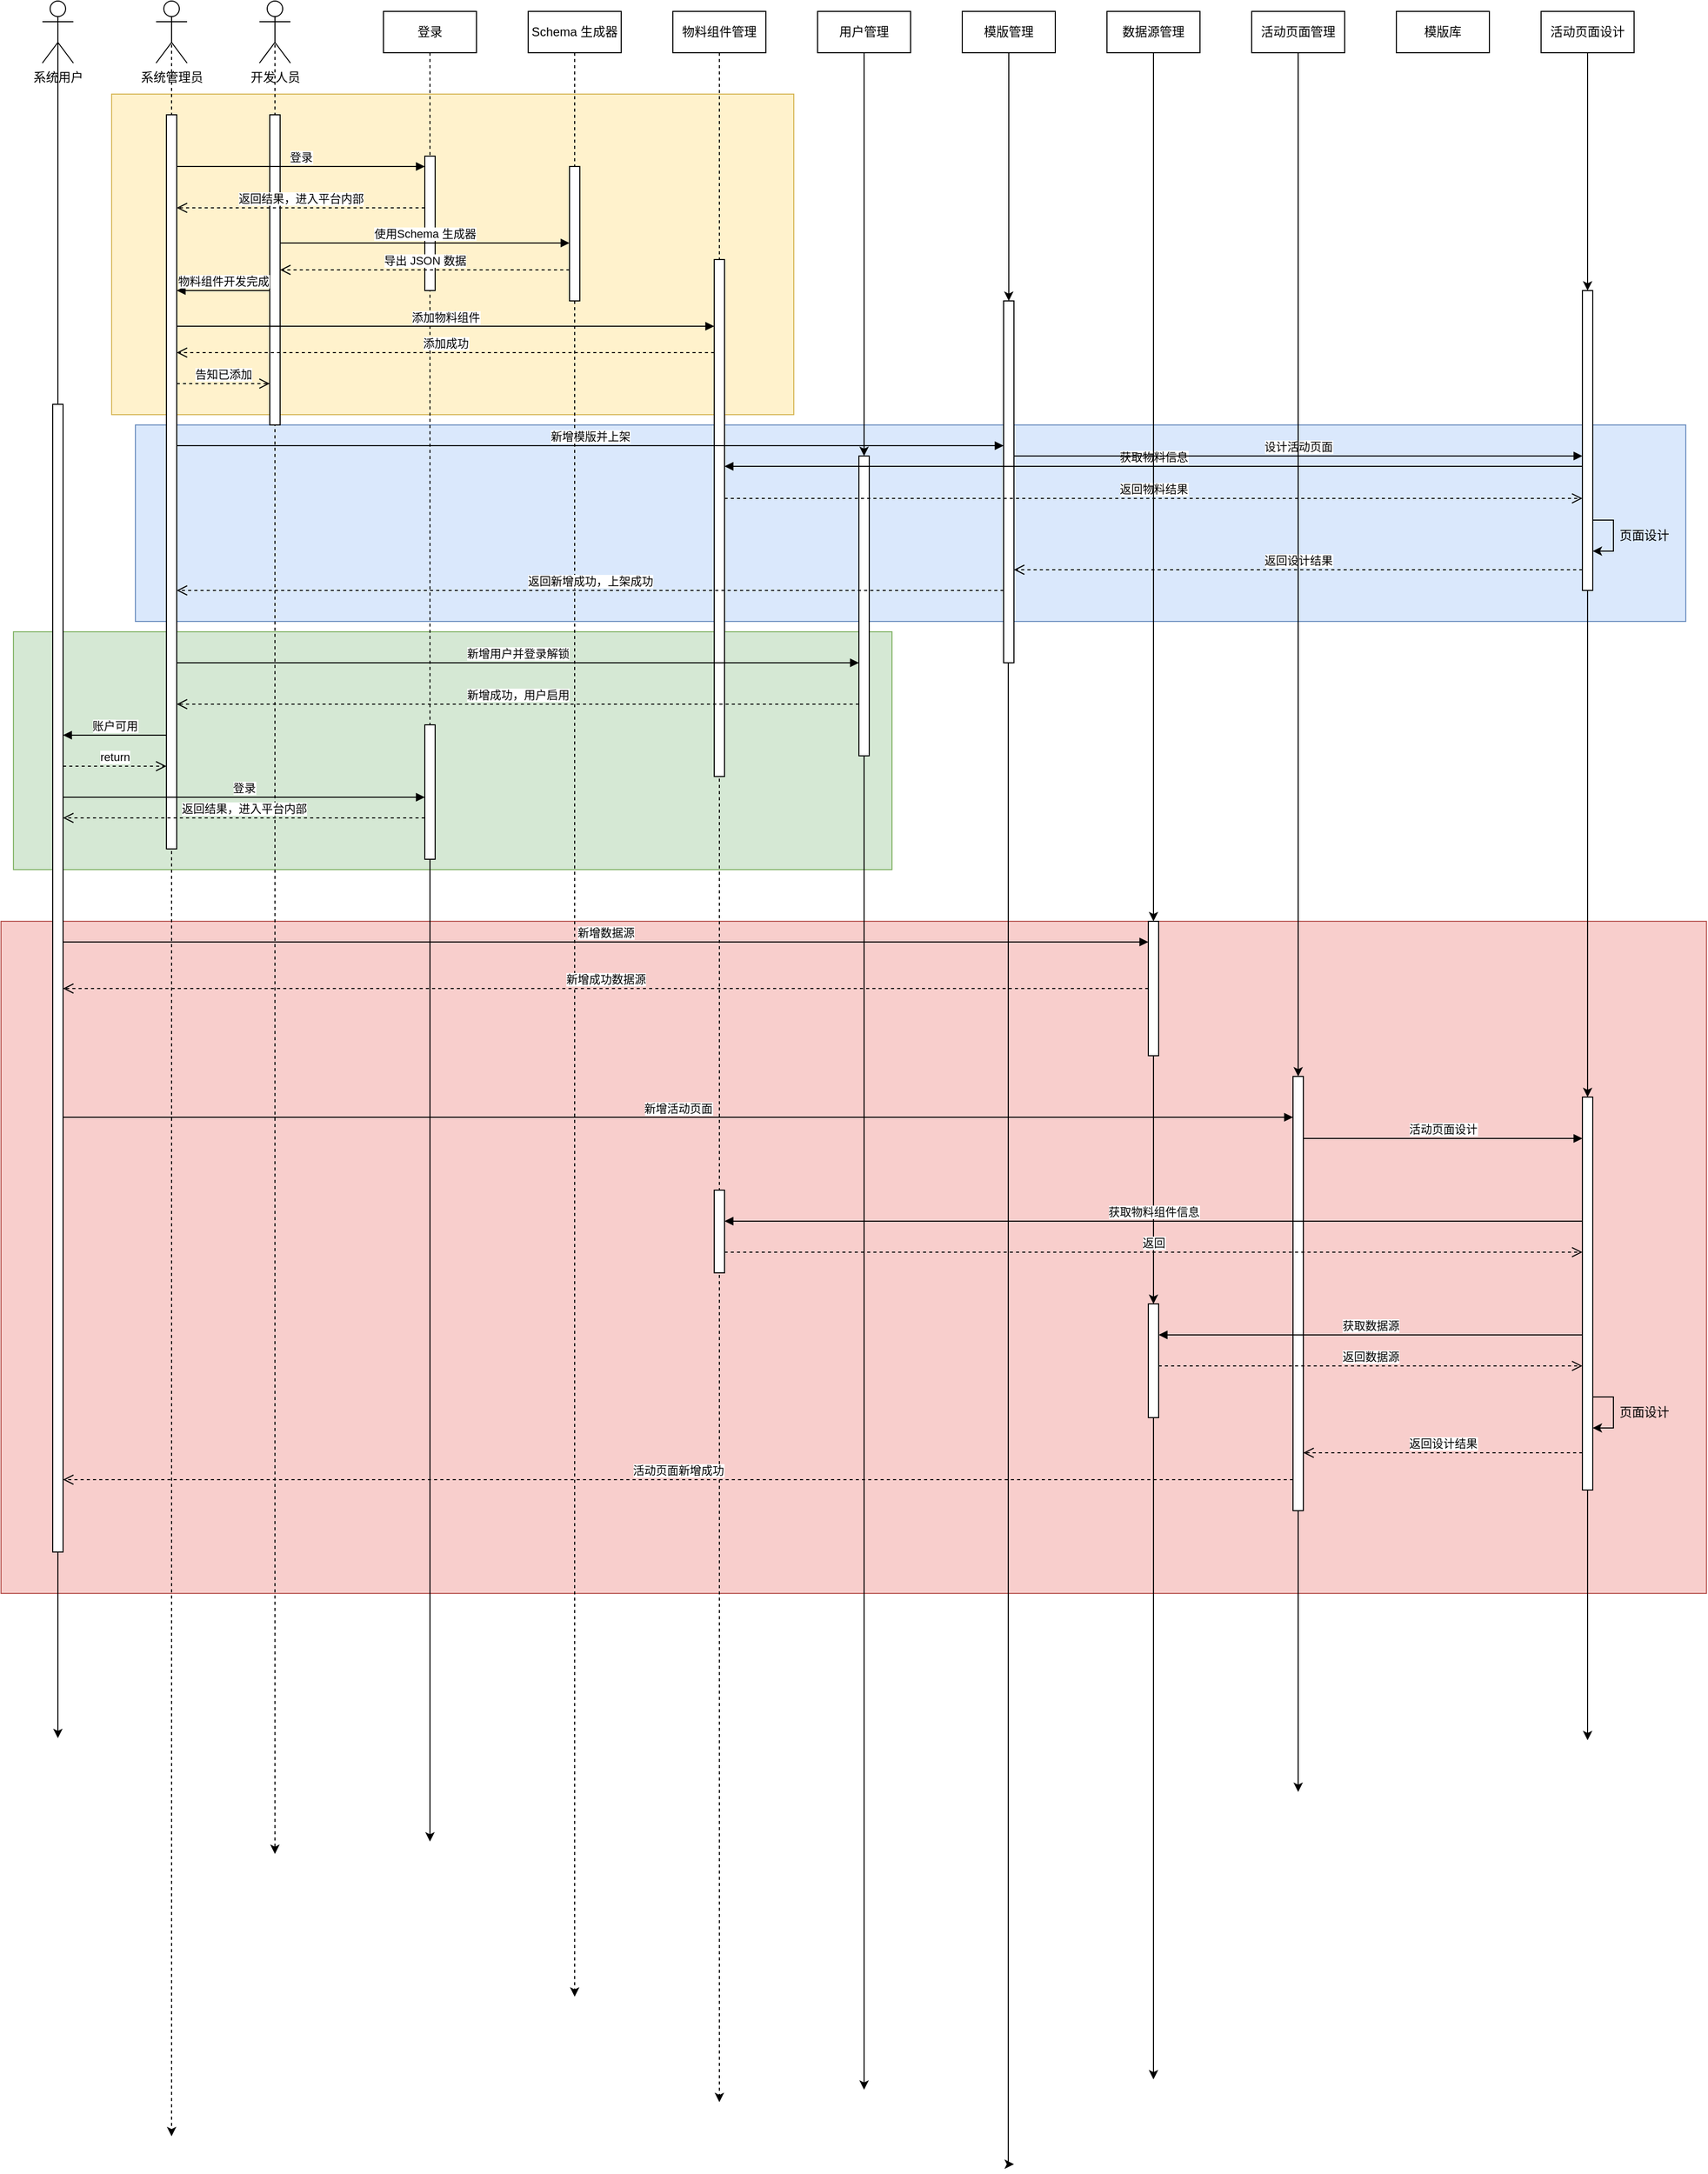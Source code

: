 <mxfile version="24.0.5" type="github">
  <diagram name="第 1 页" id="caf_1REVSn8JRjJEHCf_">
    <mxGraphModel dx="2074" dy="1150" grid="1" gridSize="10" guides="1" tooltips="1" connect="1" arrows="1" fold="1" page="1" pageScale="1" pageWidth="827" pageHeight="1169" math="0" shadow="0">
      <root>
        <mxCell id="0" />
        <mxCell id="1" parent="0" />
        <mxCell id="CDrrQhluDF5SGl6vh9CH-80" value="" style="rounded=0;whiteSpace=wrap;html=1;fillColor=#f8cecc;strokeColor=#b85450;" vertex="1" parent="1">
          <mxGeometry x="60" y="1240" width="1650" height="650" as="geometry" />
        </mxCell>
        <mxCell id="CDrrQhluDF5SGl6vh9CH-58" value="" style="rounded=0;whiteSpace=wrap;html=1;fillColor=#d5e8d4;strokeColor=#82b366;" vertex="1" parent="1">
          <mxGeometry x="72" y="960" width="850" height="230" as="geometry" />
        </mxCell>
        <mxCell id="CDrrQhluDF5SGl6vh9CH-55" value="" style="rounded=0;whiteSpace=wrap;html=1;fillColor=#dae8fc;strokeColor=#6c8ebf;" vertex="1" parent="1">
          <mxGeometry x="190" y="760" width="1500" height="190" as="geometry" />
        </mxCell>
        <mxCell id="CDrrQhluDF5SGl6vh9CH-53" value="" style="rounded=0;whiteSpace=wrap;html=1;fillColor=#fff2cc;strokeColor=#d6b656;" vertex="1" parent="1">
          <mxGeometry x="167" y="440" width="660" height="310" as="geometry" />
        </mxCell>
        <mxCell id="ha9m3MglX8LXZOVHsXi--34" style="edgeStyle=orthogonalEdgeStyle;rounded=0;orthogonalLoop=1;jettySize=auto;html=1;exitX=0.5;exitY=0.5;exitDx=0;exitDy=0;exitPerimeter=0;dashed=1;" parent="1" source="ha9m3MglX8LXZOVHsXi--2" edge="1">
          <mxGeometry relative="1" as="geometry">
            <mxPoint x="225" y="2415" as="targetPoint" />
          </mxGeometry>
        </mxCell>
        <mxCell id="ha9m3MglX8LXZOVHsXi--2" value="系统管理员" style="shape=umlActor;verticalLabelPosition=bottom;verticalAlign=top;html=1;outlineConnect=0;" parent="1" vertex="1">
          <mxGeometry x="210" y="350" width="30" height="60" as="geometry" />
        </mxCell>
        <mxCell id="ha9m3MglX8LXZOVHsXi--36" style="edgeStyle=orthogonalEdgeStyle;rounded=0;orthogonalLoop=1;jettySize=auto;html=1;exitX=0.5;exitY=0.5;exitDx=0;exitDy=0;exitPerimeter=0;dashed=1;" parent="1" source="ha9m3MglX8LXZOVHsXi--4" edge="1">
          <mxGeometry relative="1" as="geometry">
            <mxPoint x="325" y="2142" as="targetPoint" />
          </mxGeometry>
        </mxCell>
        <mxCell id="ha9m3MglX8LXZOVHsXi--4" value="开发人员" style="shape=umlActor;verticalLabelPosition=bottom;verticalAlign=top;html=1;outlineConnect=0;" parent="1" vertex="1">
          <mxGeometry x="310" y="350" width="30" height="60" as="geometry" />
        </mxCell>
        <mxCell id="NpqbZNAZsf2v34RqNU3o-10" style="edgeStyle=orthogonalEdgeStyle;rounded=0;orthogonalLoop=1;jettySize=auto;html=1;exitX=0.5;exitY=1;exitDx=0;exitDy=0;" parent="1" source="NpqbZNAZsf2v34RqNU3o-6" edge="1">
          <mxGeometry relative="1" as="geometry">
            <mxPoint x="475" y="2130" as="targetPoint" />
          </mxGeometry>
        </mxCell>
        <mxCell id="ha9m3MglX8LXZOVHsXi--5" value="登录" style="rounded=0;whiteSpace=wrap;html=1;" parent="1" vertex="1">
          <mxGeometry x="430" y="360" width="90" height="40" as="geometry" />
        </mxCell>
        <mxCell id="ha9m3MglX8LXZOVHsXi--31" style="edgeStyle=orthogonalEdgeStyle;rounded=0;orthogonalLoop=1;jettySize=auto;html=1;exitX=0.5;exitY=0.5;exitDx=0;exitDy=0;exitPerimeter=0;" parent="1" source="ha9m3MglX8LXZOVHsXi--6" edge="1">
          <mxGeometry relative="1" as="geometry">
            <mxPoint x="115" y="2030" as="targetPoint" />
          </mxGeometry>
        </mxCell>
        <mxCell id="ha9m3MglX8LXZOVHsXi--6" value="系统用户" style="shape=umlActor;verticalLabelPosition=bottom;verticalAlign=top;html=1;outlineConnect=0;" parent="1" vertex="1">
          <mxGeometry x="100" y="350" width="30" height="60" as="geometry" />
        </mxCell>
        <mxCell id="CDrrQhluDF5SGl6vh9CH-6" style="edgeStyle=orthogonalEdgeStyle;rounded=0;orthogonalLoop=1;jettySize=auto;html=1;exitX=0.5;exitY=1;exitDx=0;exitDy=0;dashed=1;" edge="1" parent="1" source="ha9m3MglX8LXZOVHsXi--7">
          <mxGeometry relative="1" as="geometry">
            <mxPoint x="615" y="2280" as="targetPoint" />
          </mxGeometry>
        </mxCell>
        <mxCell id="ha9m3MglX8LXZOVHsXi--7" value="Schema 生成器" style="rounded=0;whiteSpace=wrap;html=1;" parent="1" vertex="1">
          <mxGeometry x="570" y="360" width="90" height="40" as="geometry" />
        </mxCell>
        <mxCell id="CDrrQhluDF5SGl6vh9CH-10" style="edgeStyle=orthogonalEdgeStyle;rounded=0;orthogonalLoop=1;jettySize=auto;html=1;exitX=0.5;exitY=1;exitDx=0;exitDy=0;dashed=1;" edge="1" parent="1" source="ha9m3MglX8LXZOVHsXi--8">
          <mxGeometry relative="1" as="geometry">
            <mxPoint x="755" y="2382" as="targetPoint" />
          </mxGeometry>
        </mxCell>
        <mxCell id="ha9m3MglX8LXZOVHsXi--8" value="物料组件管理" style="rounded=0;whiteSpace=wrap;html=1;" parent="1" vertex="1">
          <mxGeometry x="710" y="360" width="90" height="40" as="geometry" />
        </mxCell>
        <mxCell id="CDrrQhluDF5SGl6vh9CH-29" style="edgeStyle=orthogonalEdgeStyle;rounded=0;orthogonalLoop=1;jettySize=auto;html=1;exitX=0.5;exitY=1;exitDx=0;exitDy=0;" edge="1" parent="1" source="CDrrQhluDF5SGl6vh9CH-28">
          <mxGeometry relative="1" as="geometry">
            <mxPoint x="895" y="2370" as="targetPoint" />
          </mxGeometry>
        </mxCell>
        <mxCell id="ha9m3MglX8LXZOVHsXi--9" value="用户管理" style="rounded=0;whiteSpace=wrap;html=1;" parent="1" vertex="1">
          <mxGeometry x="850" y="360" width="90" height="40" as="geometry" />
        </mxCell>
        <mxCell id="ha9m3MglX8LXZOVHsXi--10" value="模版管理" style="rounded=0;whiteSpace=wrap;html=1;" parent="1" vertex="1">
          <mxGeometry x="990" y="360" width="90" height="40" as="geometry" />
        </mxCell>
        <mxCell id="CDrrQhluDF5SGl6vh9CH-46" style="edgeStyle=orthogonalEdgeStyle;rounded=0;orthogonalLoop=1;jettySize=auto;html=1;exitX=0.5;exitY=1;exitDx=0;exitDy=0;" edge="1" parent="1" source="CDrrQhluDF5SGl6vh9CH-70">
          <mxGeometry relative="1" as="geometry">
            <mxPoint x="1175" y="2360" as="targetPoint" />
          </mxGeometry>
        </mxCell>
        <mxCell id="ha9m3MglX8LXZOVHsXi--11" value="数据源管理" style="rounded=0;whiteSpace=wrap;html=1;" parent="1" vertex="1">
          <mxGeometry x="1130" y="360" width="90" height="40" as="geometry" />
        </mxCell>
        <mxCell id="CDrrQhluDF5SGl6vh9CH-63" style="edgeStyle=orthogonalEdgeStyle;rounded=0;orthogonalLoop=1;jettySize=auto;html=1;exitX=0.5;exitY=1;exitDx=0;exitDy=0;" edge="1" parent="1" source="CDrrQhluDF5SGl6vh9CH-62">
          <mxGeometry relative="1" as="geometry">
            <mxPoint x="1315" y="2082" as="targetPoint" />
          </mxGeometry>
        </mxCell>
        <mxCell id="ha9m3MglX8LXZOVHsXi--12" value="活动页面管理" style="rounded=0;whiteSpace=wrap;html=1;" parent="1" vertex="1">
          <mxGeometry x="1270" y="360" width="90" height="40" as="geometry" />
        </mxCell>
        <mxCell id="ha9m3MglX8LXZOVHsXi--13" value="模版库" style="rounded=0;whiteSpace=wrap;html=1;" parent="1" vertex="1">
          <mxGeometry x="1410" y="360" width="90" height="40" as="geometry" />
        </mxCell>
        <mxCell id="CDrrQhluDF5SGl6vh9CH-19" style="edgeStyle=orthogonalEdgeStyle;rounded=0;orthogonalLoop=1;jettySize=auto;html=1;exitX=0.5;exitY=1;exitDx=0;exitDy=0;" edge="1" parent="1" source="CDrrQhluDF5SGl6vh9CH-66">
          <mxGeometry relative="1" as="geometry">
            <mxPoint x="1595" y="2032" as="targetPoint" />
          </mxGeometry>
        </mxCell>
        <mxCell id="ha9m3MglX8LXZOVHsXi--14" value="活动页面设计" style="rounded=0;whiteSpace=wrap;html=1;" parent="1" vertex="1">
          <mxGeometry x="1550" y="360" width="90" height="40" as="geometry" />
        </mxCell>
        <mxCell id="ha9m3MglX8LXZOVHsXi--28" value="" style="html=1;points=[[0,0,0,0,5],[0,1,0,0,-5],[1,0,0,0,5],[1,1,0,0,-5]];perimeter=orthogonalPerimeter;outlineConnect=0;targetShapes=umlLifeline;portConstraint=eastwest;newEdgeStyle={&quot;curved&quot;:0,&quot;rounded&quot;:0};" parent="1" vertex="1">
          <mxGeometry x="110" y="740" width="10" height="1110" as="geometry" />
        </mxCell>
        <mxCell id="ha9m3MglX8LXZOVHsXi--32" value="" style="html=1;points=[[0,0,0,0,5],[0,1,0,0,-5],[1,0,0,0,5],[1,1,0,0,-5]];perimeter=orthogonalPerimeter;outlineConnect=0;targetShapes=umlLifeline;portConstraint=eastwest;newEdgeStyle={&quot;curved&quot;:0,&quot;rounded&quot;:0};" parent="1" vertex="1">
          <mxGeometry x="220" y="460" width="10" height="710" as="geometry" />
        </mxCell>
        <mxCell id="ha9m3MglX8LXZOVHsXi--35" value="" style="html=1;points=[[0,0,0,0,5],[0,1,0,0,-5],[1,0,0,0,5],[1,1,0,0,-5]];perimeter=orthogonalPerimeter;outlineConnect=0;targetShapes=umlLifeline;portConstraint=eastwest;newEdgeStyle={&quot;curved&quot;:0,&quot;rounded&quot;:0};" parent="1" vertex="1">
          <mxGeometry x="320" y="460" width="10" height="300" as="geometry" />
        </mxCell>
        <mxCell id="NpqbZNAZsf2v34RqNU3o-8" value="登录" style="html=1;verticalAlign=bottom;endArrow=block;curved=0;rounded=0;" parent="1" edge="1">
          <mxGeometry width="80" relative="1" as="geometry">
            <mxPoint x="230" y="510" as="sourcePoint" />
            <mxPoint x="470" y="510" as="targetPoint" />
          </mxGeometry>
        </mxCell>
        <mxCell id="NpqbZNAZsf2v34RqNU3o-9" value="返回结果，进入平台内部" style="html=1;verticalAlign=bottom;endArrow=open;dashed=1;endSize=8;curved=0;rounded=0;" parent="1" source="NpqbZNAZsf2v34RqNU3o-2" edge="1">
          <mxGeometry relative="1" as="geometry">
            <mxPoint x="310" y="550" as="sourcePoint" />
            <mxPoint x="230" y="550" as="targetPoint" />
          </mxGeometry>
        </mxCell>
        <mxCell id="NpqbZNAZsf2v34RqNU3o-11" value="" style="edgeStyle=orthogonalEdgeStyle;rounded=0;orthogonalLoop=1;jettySize=auto;html=1;exitX=0.5;exitY=1;exitDx=0;exitDy=0;endArrow=none;endFill=0;dashed=1;" parent="1" source="ha9m3MglX8LXZOVHsXi--5" target="NpqbZNAZsf2v34RqNU3o-6" edge="1">
          <mxGeometry relative="1" as="geometry">
            <mxPoint x="475" y="1492" as="targetPoint" />
            <mxPoint x="475" y="400" as="sourcePoint" />
            <Array as="points">
              <mxPoint x="475" y="870" />
              <mxPoint x="475" y="870" />
            </Array>
          </mxGeometry>
        </mxCell>
        <mxCell id="NpqbZNAZsf2v34RqNU3o-2" value="" style="html=1;points=[[0,0,0,0,5],[0,1,0,0,-5],[1,0,0,0,5],[1,1,0,0,-5]];perimeter=orthogonalPerimeter;outlineConnect=0;targetShapes=umlLifeline;portConstraint=eastwest;newEdgeStyle={&quot;curved&quot;:0,&quot;rounded&quot;:0};" parent="1" vertex="1">
          <mxGeometry x="470" y="500" width="10" height="130" as="geometry" />
        </mxCell>
        <mxCell id="NpqbZNAZsf2v34RqNU3o-6" value="" style="html=1;points=[[0,0,0,0,5],[0,1,0,0,-5],[1,0,0,0,5],[1,1,0,0,-5]];perimeter=orthogonalPerimeter;outlineConnect=0;targetShapes=umlLifeline;portConstraint=eastwest;newEdgeStyle={&quot;curved&quot;:0,&quot;rounded&quot;:0};" parent="1" vertex="1">
          <mxGeometry x="470" y="1050" width="10" height="130" as="geometry" />
        </mxCell>
        <mxCell id="NpqbZNAZsf2v34RqNU3o-12" value="" style="html=1;points=[[0,0,0,0,5],[0,1,0,0,-5],[1,0,0,0,5],[1,1,0,0,-5]];perimeter=orthogonalPerimeter;outlineConnect=0;targetShapes=umlLifeline;portConstraint=eastwest;newEdgeStyle={&quot;curved&quot;:0,&quot;rounded&quot;:0};" parent="1" vertex="1">
          <mxGeometry x="610" y="510" width="10" height="130" as="geometry" />
        </mxCell>
        <mxCell id="CDrrQhluDF5SGl6vh9CH-1" value="使用Schema 生成器" style="html=1;verticalAlign=bottom;endArrow=block;curved=0;rounded=0;" edge="1" parent="1">
          <mxGeometry width="80" relative="1" as="geometry">
            <mxPoint x="330" y="584" as="sourcePoint" />
            <mxPoint x="610" y="584" as="targetPoint" />
          </mxGeometry>
        </mxCell>
        <mxCell id="CDrrQhluDF5SGl6vh9CH-2" value="导出 JSON 数据" style="html=1;verticalAlign=bottom;endArrow=open;dashed=1;endSize=8;curved=0;rounded=0;" edge="1" parent="1">
          <mxGeometry relative="1" as="geometry">
            <mxPoint x="610" y="610" as="sourcePoint" />
            <mxPoint x="330" y="610" as="targetPoint" />
          </mxGeometry>
        </mxCell>
        <mxCell id="CDrrQhluDF5SGl6vh9CH-7" value="" style="html=1;points=[[0,0,0,0,5],[0,1,0,0,-5],[1,0,0,0,5],[1,1,0,0,-5]];perimeter=orthogonalPerimeter;outlineConnect=0;targetShapes=umlLifeline;portConstraint=eastwest;newEdgeStyle={&quot;curved&quot;:0,&quot;rounded&quot;:0};" vertex="1" parent="1">
          <mxGeometry x="750" y="600" width="10" height="500" as="geometry" />
        </mxCell>
        <mxCell id="CDrrQhluDF5SGl6vh9CH-8" value="物料组件开发完成" style="html=1;verticalAlign=bottom;endArrow=block;curved=0;rounded=0;" edge="1" parent="1">
          <mxGeometry width="80" relative="1" as="geometry">
            <mxPoint x="320" y="630" as="sourcePoint" />
            <mxPoint x="230" y="630" as="targetPoint" />
          </mxGeometry>
        </mxCell>
        <mxCell id="CDrrQhluDF5SGl6vh9CH-9" value="添加物料组件" style="html=1;verticalAlign=bottom;endArrow=block;curved=0;rounded=0;" edge="1" parent="1" target="CDrrQhluDF5SGl6vh9CH-7">
          <mxGeometry width="80" relative="1" as="geometry">
            <mxPoint x="230" y="664.5" as="sourcePoint" />
            <mxPoint x="310" y="664.5" as="targetPoint" />
            <mxPoint as="offset" />
          </mxGeometry>
        </mxCell>
        <mxCell id="CDrrQhluDF5SGl6vh9CH-11" value="添加成功" style="html=1;verticalAlign=bottom;endArrow=open;dashed=1;endSize=8;curved=0;rounded=0;exitX=0;exitY=1;exitDx=0;exitDy=-5;exitPerimeter=0;" edge="1" parent="1">
          <mxGeometry relative="1" as="geometry">
            <mxPoint x="750" y="690" as="sourcePoint" />
            <mxPoint x="230" y="690" as="targetPoint" />
            <mxPoint as="offset" />
          </mxGeometry>
        </mxCell>
        <mxCell id="CDrrQhluDF5SGl6vh9CH-13" value="告知已添加" style="html=1;verticalAlign=bottom;endArrow=open;dashed=1;endSize=8;curved=0;rounded=0;" edge="1" parent="1" target="ha9m3MglX8LXZOVHsXi--35">
          <mxGeometry relative="1" as="geometry">
            <mxPoint x="230" y="720" as="sourcePoint" />
            <mxPoint x="310" y="720" as="targetPoint" />
            <mxPoint as="offset" />
          </mxGeometry>
        </mxCell>
        <mxCell id="CDrrQhluDF5SGl6vh9CH-22" value="" style="edgeStyle=orthogonalEdgeStyle;rounded=0;orthogonalLoop=1;jettySize=auto;html=1;exitX=0.5;exitY=1;exitDx=0;exitDy=0;" edge="1" parent="1" source="ha9m3MglX8LXZOVHsXi--14" target="CDrrQhluDF5SGl6vh9CH-21">
          <mxGeometry relative="1" as="geometry">
            <mxPoint x="1595" y="1270" as="targetPoint" />
            <mxPoint x="1595" y="400" as="sourcePoint" />
            <Array as="points">
              <mxPoint x="1595" y="650" />
              <mxPoint x="1595" y="650" />
            </Array>
          </mxGeometry>
        </mxCell>
        <mxCell id="CDrrQhluDF5SGl6vh9CH-21" value="" style="html=1;points=[[0,0,0,0,5],[0,1,0,0,-5],[1,0,0,0,5],[1,1,0,0,-5]];perimeter=orthogonalPerimeter;outlineConnect=0;targetShapes=umlLifeline;portConstraint=eastwest;newEdgeStyle={&quot;curved&quot;:0,&quot;rounded&quot;:0};" vertex="1" parent="1">
          <mxGeometry x="1590" y="630" width="10" height="290" as="geometry" />
        </mxCell>
        <mxCell id="CDrrQhluDF5SGl6vh9CH-30" value="" style="edgeStyle=orthogonalEdgeStyle;rounded=0;orthogonalLoop=1;jettySize=auto;html=1;exitX=0.5;exitY=1;exitDx=0;exitDy=0;" edge="1" parent="1" source="ha9m3MglX8LXZOVHsXi--9" target="CDrrQhluDF5SGl6vh9CH-28">
          <mxGeometry relative="1" as="geometry">
            <mxPoint x="895" y="1691" as="targetPoint" />
            <mxPoint x="895" y="400" as="sourcePoint" />
            <Array as="points">
              <mxPoint x="895" y="740" />
              <mxPoint x="895" y="740" />
            </Array>
          </mxGeometry>
        </mxCell>
        <mxCell id="CDrrQhluDF5SGl6vh9CH-28" value="" style="html=1;points=[[0,0,0,0,5],[0,1,0,0,-5],[1,0,0,0,5],[1,1,0,0,-5]];perimeter=orthogonalPerimeter;outlineConnect=0;targetShapes=umlLifeline;portConstraint=eastwest;newEdgeStyle={&quot;curved&quot;:0,&quot;rounded&quot;:0};" vertex="1" parent="1">
          <mxGeometry x="890" y="790" width="10" height="290" as="geometry" />
        </mxCell>
        <mxCell id="CDrrQhluDF5SGl6vh9CH-31" value="新增用户并登录解锁" style="html=1;verticalAlign=bottom;endArrow=block;curved=0;rounded=0;" edge="1" parent="1">
          <mxGeometry width="80" relative="1" as="geometry">
            <mxPoint x="230" y="990" as="sourcePoint" />
            <mxPoint x="890" y="990" as="targetPoint" />
            <mxPoint as="offset" />
          </mxGeometry>
        </mxCell>
        <mxCell id="CDrrQhluDF5SGl6vh9CH-32" value="新增成功，用户启用" style="html=1;verticalAlign=bottom;endArrow=open;dashed=1;endSize=8;curved=0;rounded=0;" edge="1" parent="1">
          <mxGeometry relative="1" as="geometry">
            <mxPoint x="890" y="1030" as="sourcePoint" />
            <mxPoint x="230" y="1030" as="targetPoint" />
            <Array as="points">
              <mxPoint x="690" y="1030" />
            </Array>
            <mxPoint as="offset" />
          </mxGeometry>
        </mxCell>
        <mxCell id="CDrrQhluDF5SGl6vh9CH-33" value="账户可用" style="html=1;verticalAlign=bottom;endArrow=block;curved=0;rounded=0;" edge="1" parent="1">
          <mxGeometry width="80" relative="1" as="geometry">
            <mxPoint x="220" y="1060" as="sourcePoint" />
            <mxPoint x="120" y="1060" as="targetPoint" />
          </mxGeometry>
        </mxCell>
        <mxCell id="CDrrQhluDF5SGl6vh9CH-34" value="return" style="html=1;verticalAlign=bottom;endArrow=open;dashed=1;endSize=8;curved=0;rounded=0;" edge="1" parent="1">
          <mxGeometry relative="1" as="geometry">
            <mxPoint x="120" y="1090" as="sourcePoint" />
            <mxPoint x="220" y="1090" as="targetPoint" />
          </mxGeometry>
        </mxCell>
        <mxCell id="CDrrQhluDF5SGl6vh9CH-35" value="登录" style="html=1;verticalAlign=bottom;endArrow=block;curved=0;rounded=0;" edge="1" parent="1">
          <mxGeometry width="80" relative="1" as="geometry">
            <mxPoint x="120" y="1120" as="sourcePoint" />
            <mxPoint x="470" y="1120" as="targetPoint" />
          </mxGeometry>
        </mxCell>
        <mxCell id="CDrrQhluDF5SGl6vh9CH-36" value="返回结果，进入平台内部" style="html=1;verticalAlign=bottom;endArrow=open;dashed=1;endSize=8;curved=0;rounded=0;" edge="1" parent="1">
          <mxGeometry relative="1" as="geometry">
            <mxPoint x="470" y="1140" as="sourcePoint" />
            <mxPoint x="120" y="1140" as="targetPoint" />
          </mxGeometry>
        </mxCell>
        <mxCell id="CDrrQhluDF5SGl6vh9CH-38" value="" style="edgeStyle=orthogonalEdgeStyle;rounded=0;orthogonalLoop=1;jettySize=auto;html=1;exitX=0.5;exitY=1;exitDx=0;exitDy=0;" edge="1" parent="1" source="ha9m3MglX8LXZOVHsXi--10" target="CDrrQhluDF5SGl6vh9CH-15">
          <mxGeometry relative="1" as="geometry">
            <mxPoint x="1035" y="1230" as="targetPoint" />
            <mxPoint x="1035" y="400" as="sourcePoint" />
            <Array as="points">
              <mxPoint x="1035" y="620" />
              <mxPoint x="1035" y="620" />
            </Array>
          </mxGeometry>
        </mxCell>
        <mxCell id="CDrrQhluDF5SGl6vh9CH-57" style="edgeStyle=orthogonalEdgeStyle;rounded=0;orthogonalLoop=1;jettySize=auto;html=1;curved=0;exitX=1;exitY=1;exitDx=0;exitDy=-5;exitPerimeter=0;" edge="1" parent="1">
          <mxGeometry relative="1" as="geometry">
            <mxPoint x="1040" y="2442" as="targetPoint" />
            <mxPoint x="1034.5" y="990" as="sourcePoint" />
            <Array as="points">
              <mxPoint x="1034.5" y="1055" />
              <mxPoint x="1034.5" y="1055" />
            </Array>
          </mxGeometry>
        </mxCell>
        <mxCell id="CDrrQhluDF5SGl6vh9CH-15" value="" style="html=1;points=[[0,0,0,0,5],[0,1,0,0,-5],[1,0,0,0,5],[1,1,0,0,-5]];perimeter=orthogonalPerimeter;outlineConnect=0;targetShapes=umlLifeline;portConstraint=eastwest;newEdgeStyle={&quot;curved&quot;:0,&quot;rounded&quot;:0};" vertex="1" parent="1">
          <mxGeometry x="1030" y="640" width="10" height="350" as="geometry" />
        </mxCell>
        <mxCell id="CDrrQhluDF5SGl6vh9CH-39" value="新增模版并上架" style="html=1;verticalAlign=bottom;endArrow=block;curved=0;rounded=0;" edge="1" parent="1">
          <mxGeometry width="80" relative="1" as="geometry">
            <mxPoint x="230" y="780" as="sourcePoint" />
            <mxPoint x="1030" y="780" as="targetPoint" />
          </mxGeometry>
        </mxCell>
        <mxCell id="CDrrQhluDF5SGl6vh9CH-40" value="获取物料信息" style="html=1;verticalAlign=bottom;endArrow=block;curved=0;rounded=0;" edge="1" parent="1">
          <mxGeometry width="80" relative="1" as="geometry">
            <mxPoint x="1590" y="800" as="sourcePoint" />
            <mxPoint x="760" y="800" as="targetPoint" />
            <mxPoint as="offset" />
          </mxGeometry>
        </mxCell>
        <mxCell id="CDrrQhluDF5SGl6vh9CH-41" value="返回物料结果" style="html=1;verticalAlign=bottom;endArrow=open;dashed=1;endSize=8;curved=0;rounded=0;" edge="1" parent="1">
          <mxGeometry relative="1" as="geometry">
            <mxPoint x="760" y="831" as="sourcePoint" />
            <mxPoint x="1590" y="831" as="targetPoint" />
            <mxPoint as="offset" />
          </mxGeometry>
        </mxCell>
        <mxCell id="CDrrQhluDF5SGl6vh9CH-42" value="设计活动页面" style="html=1;verticalAlign=bottom;endArrow=block;curved=0;rounded=0;" edge="1" parent="1">
          <mxGeometry width="80" relative="1" as="geometry">
            <mxPoint x="1040" y="790" as="sourcePoint" />
            <mxPoint x="1590" y="790" as="targetPoint" />
            <mxPoint as="offset" />
          </mxGeometry>
        </mxCell>
        <mxCell id="CDrrQhluDF5SGl6vh9CH-43" value="返回设计结果" style="html=1;verticalAlign=bottom;endArrow=open;dashed=1;endSize=8;curved=0;rounded=0;" edge="1" parent="1">
          <mxGeometry relative="1" as="geometry">
            <mxPoint x="1590" y="900" as="sourcePoint" />
            <mxPoint x="1040" y="900" as="targetPoint" />
            <mxPoint as="offset" />
          </mxGeometry>
        </mxCell>
        <mxCell id="CDrrQhluDF5SGl6vh9CH-44" value="返回新增成功，上架成功" style="html=1;verticalAlign=bottom;endArrow=open;dashed=1;endSize=8;curved=0;rounded=0;" edge="1" parent="1">
          <mxGeometry relative="1" as="geometry">
            <mxPoint x="1030" y="920" as="sourcePoint" />
            <mxPoint x="230" y="920" as="targetPoint" />
          </mxGeometry>
        </mxCell>
        <mxCell id="CDrrQhluDF5SGl6vh9CH-47" value="" style="edgeStyle=orthogonalEdgeStyle;rounded=0;orthogonalLoop=1;jettySize=auto;html=1;exitX=0.5;exitY=1;exitDx=0;exitDy=0;" edge="1" parent="1" source="ha9m3MglX8LXZOVHsXi--11" target="CDrrQhluDF5SGl6vh9CH-37">
          <mxGeometry relative="1" as="geometry">
            <mxPoint x="1175" y="1562" as="targetPoint" />
            <mxPoint x="1175" y="400" as="sourcePoint" />
            <Array as="points">
              <mxPoint x="1175" y="950" />
              <mxPoint x="1175" y="950" />
            </Array>
          </mxGeometry>
        </mxCell>
        <mxCell id="CDrrQhluDF5SGl6vh9CH-37" value="" style="html=1;points=[[0,0,0,0,5],[0,1,0,0,-5],[1,0,0,0,5],[1,1,0,0,-5]];perimeter=orthogonalPerimeter;outlineConnect=0;targetShapes=umlLifeline;portConstraint=eastwest;newEdgeStyle={&quot;curved&quot;:0,&quot;rounded&quot;:0};" vertex="1" parent="1">
          <mxGeometry x="1170" y="1240" width="10" height="130" as="geometry" />
        </mxCell>
        <mxCell id="CDrrQhluDF5SGl6vh9CH-50" value="" style="endArrow=classic;html=1;rounded=0;" edge="1" parent="1">
          <mxGeometry width="50" height="50" relative="1" as="geometry">
            <mxPoint x="1600" y="852" as="sourcePoint" />
            <mxPoint x="1600" y="882" as="targetPoint" />
            <Array as="points">
              <mxPoint x="1620" y="852" />
              <mxPoint x="1620" y="882" />
            </Array>
          </mxGeometry>
        </mxCell>
        <mxCell id="CDrrQhluDF5SGl6vh9CH-51" value="页面设计" style="text;html=1;align=center;verticalAlign=middle;whiteSpace=wrap;rounded=0;" vertex="1" parent="1">
          <mxGeometry x="1620" y="852" width="60" height="30" as="geometry" />
        </mxCell>
        <mxCell id="CDrrQhluDF5SGl6vh9CH-60" value="新增数据源" style="html=1;verticalAlign=bottom;endArrow=block;curved=0;rounded=0;" edge="1" parent="1">
          <mxGeometry width="80" relative="1" as="geometry">
            <mxPoint x="120" y="1260" as="sourcePoint" />
            <mxPoint x="1170" y="1260" as="targetPoint" />
          </mxGeometry>
        </mxCell>
        <mxCell id="CDrrQhluDF5SGl6vh9CH-61" value="新增成功数据源" style="html=1;verticalAlign=bottom;endArrow=open;dashed=1;endSize=8;curved=0;rounded=0;" edge="1" parent="1" source="CDrrQhluDF5SGl6vh9CH-37" target="ha9m3MglX8LXZOVHsXi--28">
          <mxGeometry relative="1" as="geometry">
            <mxPoint x="890" y="1320" as="sourcePoint" />
            <mxPoint x="810" y="1320" as="targetPoint" />
            <mxPoint as="offset" />
          </mxGeometry>
        </mxCell>
        <mxCell id="CDrrQhluDF5SGl6vh9CH-64" value="" style="edgeStyle=orthogonalEdgeStyle;rounded=0;orthogonalLoop=1;jettySize=auto;html=1;exitX=0.5;exitY=1;exitDx=0;exitDy=0;" edge="1" parent="1" source="ha9m3MglX8LXZOVHsXi--12" target="CDrrQhluDF5SGl6vh9CH-62">
          <mxGeometry relative="1" as="geometry">
            <mxPoint x="1315" y="2082" as="targetPoint" />
            <mxPoint x="1315" y="400" as="sourcePoint" />
            <Array as="points">
              <mxPoint x="1315" y="1160" />
              <mxPoint x="1315" y="1160" />
            </Array>
          </mxGeometry>
        </mxCell>
        <mxCell id="CDrrQhluDF5SGl6vh9CH-62" value="" style="html=1;points=[[0,0,0,0,5],[0,1,0,0,-5],[1,0,0,0,5],[1,1,0,0,-5]];perimeter=orthogonalPerimeter;outlineConnect=0;targetShapes=umlLifeline;portConstraint=eastwest;newEdgeStyle={&quot;curved&quot;:0,&quot;rounded&quot;:0};" vertex="1" parent="1">
          <mxGeometry x="1310" y="1390" width="10" height="420" as="geometry" />
        </mxCell>
        <mxCell id="CDrrQhluDF5SGl6vh9CH-65" value="新增活动页面" style="html=1;verticalAlign=bottom;endArrow=block;curved=0;rounded=0;" edge="1" parent="1" target="CDrrQhluDF5SGl6vh9CH-62">
          <mxGeometry width="80" relative="1" as="geometry">
            <mxPoint x="120" y="1429.5" as="sourcePoint" />
            <mxPoint x="910" y="1429.5" as="targetPoint" />
            <mxPoint as="offset" />
          </mxGeometry>
        </mxCell>
        <mxCell id="CDrrQhluDF5SGl6vh9CH-67" value="" style="edgeStyle=orthogonalEdgeStyle;rounded=0;orthogonalLoop=1;jettySize=auto;html=1;exitX=0.5;exitY=1;exitDx=0;exitDy=0;" edge="1" parent="1" source="CDrrQhluDF5SGl6vh9CH-21" target="CDrrQhluDF5SGl6vh9CH-66">
          <mxGeometry relative="1" as="geometry">
            <mxPoint x="1595" y="2032" as="targetPoint" />
            <mxPoint x="1595" y="920" as="sourcePoint" />
            <Array as="points">
              <mxPoint x="1595" y="1370" />
              <mxPoint x="1595" y="1370" />
            </Array>
          </mxGeometry>
        </mxCell>
        <mxCell id="CDrrQhluDF5SGl6vh9CH-66" value="" style="html=1;points=[[0,0,0,0,5],[0,1,0,0,-5],[1,0,0,0,5],[1,1,0,0,-5]];perimeter=orthogonalPerimeter;outlineConnect=0;targetShapes=umlLifeline;portConstraint=eastwest;newEdgeStyle={&quot;curved&quot;:0,&quot;rounded&quot;:0};" vertex="1" parent="1">
          <mxGeometry x="1590" y="1410" width="10" height="380" as="geometry" />
        </mxCell>
        <mxCell id="CDrrQhluDF5SGl6vh9CH-68" value="活动页面设计" style="html=1;verticalAlign=bottom;endArrow=block;curved=0;rounded=0;" edge="1" parent="1" target="CDrrQhluDF5SGl6vh9CH-66">
          <mxGeometry width="80" relative="1" as="geometry">
            <mxPoint x="1320" y="1450" as="sourcePoint" />
            <mxPoint x="1400" y="1450" as="targetPoint" />
          </mxGeometry>
        </mxCell>
        <mxCell id="CDrrQhluDF5SGl6vh9CH-69" value="" style="html=1;points=[[0,0,0,0,5],[0,1,0,0,-5],[1,0,0,0,5],[1,1,0,0,-5]];perimeter=orthogonalPerimeter;outlineConnect=0;targetShapes=umlLifeline;portConstraint=eastwest;newEdgeStyle={&quot;curved&quot;:0,&quot;rounded&quot;:0};" vertex="1" parent="1">
          <mxGeometry x="750" y="1500" width="10" height="80" as="geometry" />
        </mxCell>
        <mxCell id="CDrrQhluDF5SGl6vh9CH-71" value="" style="edgeStyle=orthogonalEdgeStyle;rounded=0;orthogonalLoop=1;jettySize=auto;html=1;exitX=0.5;exitY=1;exitDx=0;exitDy=0;" edge="1" parent="1" source="CDrrQhluDF5SGl6vh9CH-37" target="CDrrQhluDF5SGl6vh9CH-70">
          <mxGeometry relative="1" as="geometry">
            <mxPoint x="1175" y="2360" as="targetPoint" />
            <mxPoint x="1175" y="1370" as="sourcePoint" />
            <Array as="points">
              <mxPoint x="1175" y="1530" />
              <mxPoint x="1175" y="1530" />
            </Array>
          </mxGeometry>
        </mxCell>
        <mxCell id="CDrrQhluDF5SGl6vh9CH-70" value="" style="html=1;points=[[0,0,0,0,5],[0,1,0,0,-5],[1,0,0,0,5],[1,1,0,0,-5]];perimeter=orthogonalPerimeter;outlineConnect=0;targetShapes=umlLifeline;portConstraint=eastwest;newEdgeStyle={&quot;curved&quot;:0,&quot;rounded&quot;:0};" vertex="1" parent="1">
          <mxGeometry x="1170" y="1610" width="10" height="110" as="geometry" />
        </mxCell>
        <mxCell id="CDrrQhluDF5SGl6vh9CH-72" value="获取物料组件信息" style="html=1;verticalAlign=bottom;endArrow=block;curved=0;rounded=0;" edge="1" parent="1">
          <mxGeometry width="80" relative="1" as="geometry">
            <mxPoint x="1590" y="1530" as="sourcePoint" />
            <mxPoint x="760" y="1530" as="targetPoint" />
          </mxGeometry>
        </mxCell>
        <mxCell id="CDrrQhluDF5SGl6vh9CH-73" value="返回" style="html=1;verticalAlign=bottom;endArrow=open;dashed=1;endSize=8;curved=0;rounded=0;" edge="1" parent="1">
          <mxGeometry relative="1" as="geometry">
            <mxPoint x="760" y="1560" as="sourcePoint" />
            <mxPoint x="1590" y="1560" as="targetPoint" />
          </mxGeometry>
        </mxCell>
        <mxCell id="CDrrQhluDF5SGl6vh9CH-74" value="获取数据源" style="html=1;verticalAlign=bottom;endArrow=block;curved=0;rounded=0;" edge="1" parent="1">
          <mxGeometry width="80" relative="1" as="geometry">
            <mxPoint x="1590" y="1640" as="sourcePoint" />
            <mxPoint x="1180" y="1640" as="targetPoint" />
          </mxGeometry>
        </mxCell>
        <mxCell id="CDrrQhluDF5SGl6vh9CH-75" value="返回数据源" style="html=1;verticalAlign=bottom;endArrow=open;dashed=1;endSize=8;curved=0;rounded=0;" edge="1" parent="1">
          <mxGeometry relative="1" as="geometry">
            <mxPoint x="1180" y="1670" as="sourcePoint" />
            <mxPoint x="1590" y="1670" as="targetPoint" />
          </mxGeometry>
        </mxCell>
        <mxCell id="CDrrQhluDF5SGl6vh9CH-76" value="" style="endArrow=classic;html=1;rounded=0;" edge="1" parent="1">
          <mxGeometry width="50" height="50" relative="1" as="geometry">
            <mxPoint x="1600" y="1700" as="sourcePoint" />
            <mxPoint x="1600" y="1730" as="targetPoint" />
            <Array as="points">
              <mxPoint x="1620" y="1700" />
              <mxPoint x="1620" y="1730" />
            </Array>
          </mxGeometry>
        </mxCell>
        <mxCell id="CDrrQhluDF5SGl6vh9CH-77" value="页面设计" style="text;html=1;align=center;verticalAlign=middle;whiteSpace=wrap;rounded=0;" vertex="1" parent="1">
          <mxGeometry x="1620" y="1700" width="60" height="30" as="geometry" />
        </mxCell>
        <mxCell id="CDrrQhluDF5SGl6vh9CH-78" value="返回设计结果" style="html=1;verticalAlign=bottom;endArrow=open;dashed=1;endSize=8;curved=0;rounded=0;" edge="1" parent="1">
          <mxGeometry relative="1" as="geometry">
            <mxPoint x="1590" y="1754" as="sourcePoint" />
            <mxPoint x="1320" y="1754" as="targetPoint" />
            <mxPoint as="offset" />
          </mxGeometry>
        </mxCell>
        <mxCell id="CDrrQhluDF5SGl6vh9CH-79" value="活动页面新增成功" style="html=1;verticalAlign=bottom;endArrow=open;dashed=1;endSize=8;curved=0;rounded=0;" edge="1" parent="1" source="CDrrQhluDF5SGl6vh9CH-62">
          <mxGeometry relative="1" as="geometry">
            <mxPoint x="200" y="1780" as="sourcePoint" />
            <mxPoint x="120" y="1780" as="targetPoint" />
          </mxGeometry>
        </mxCell>
      </root>
    </mxGraphModel>
  </diagram>
</mxfile>
